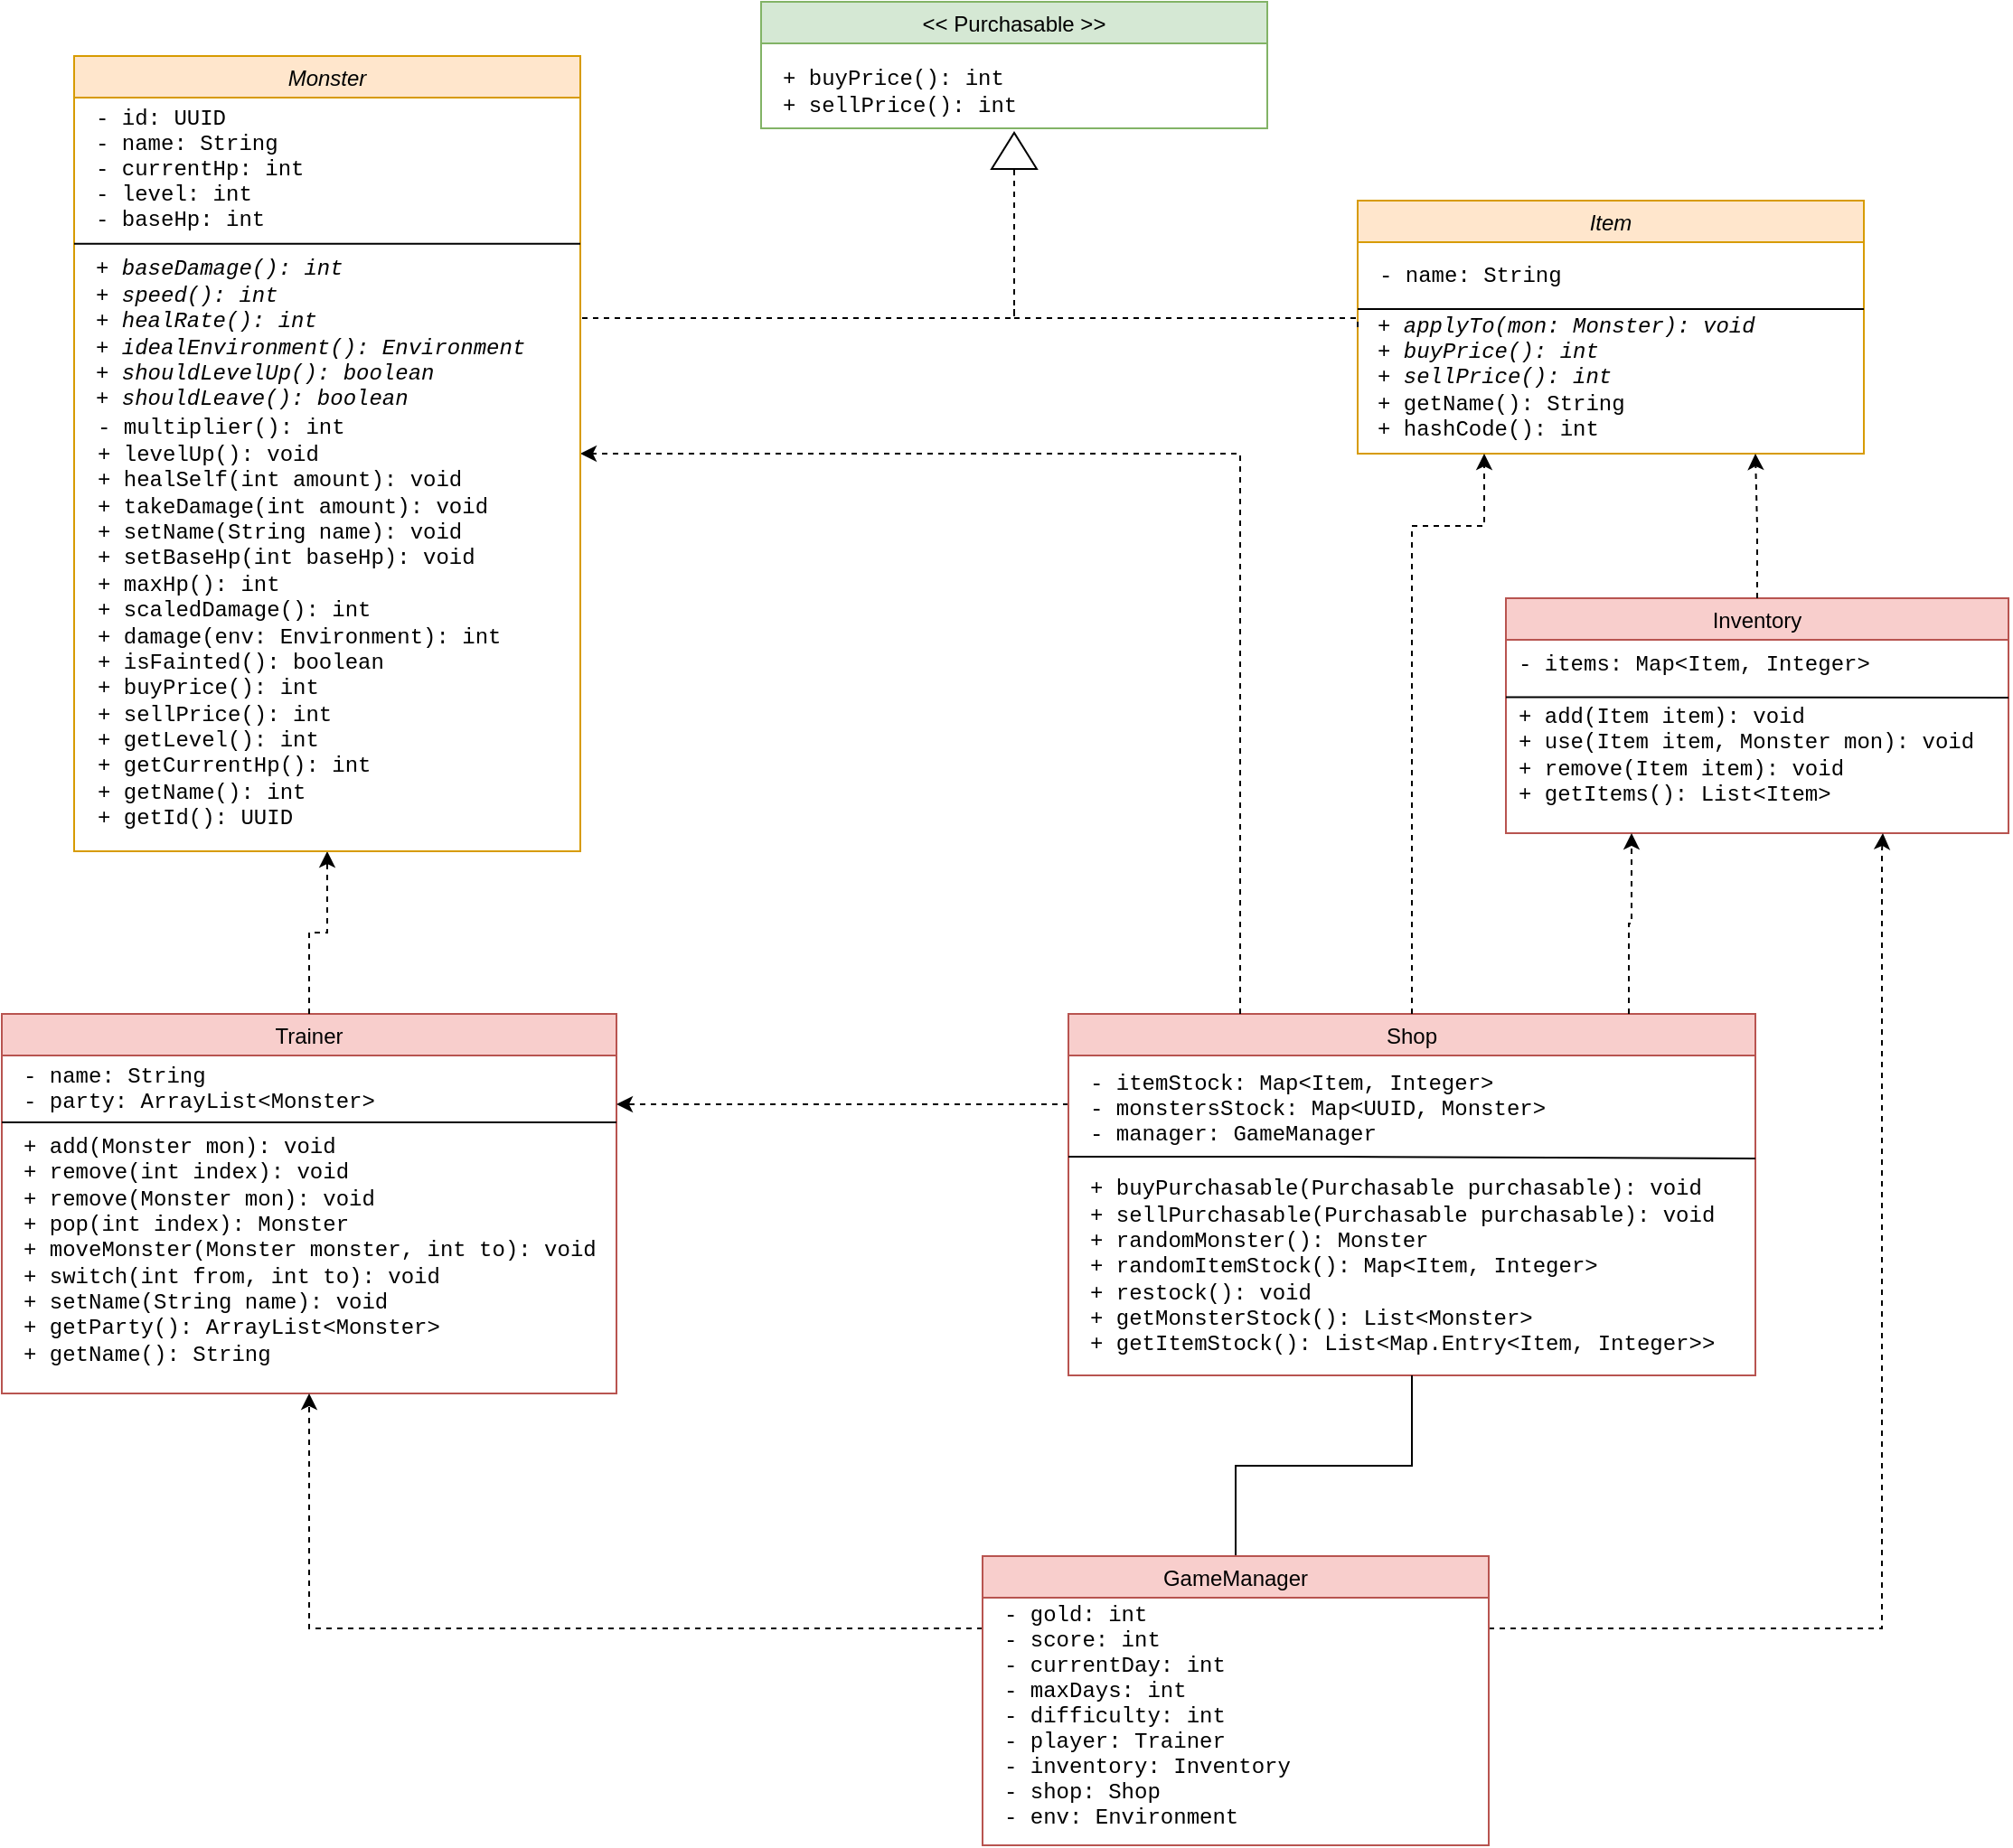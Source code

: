 <mxfile version="17.2.4" type="device"><diagram id="pFSYUsDLJ4QnkjCIc38w" name="Page-1"><mxGraphModel dx="1702" dy="1168" grid="1" gridSize="10" guides="1" tooltips="1" connect="1" arrows="1" fold="1" page="1" pageScale="1" pageWidth="850" pageHeight="1100" background="#FFFFFF" math="0" shadow="0"><root><mxCell id="0"/><mxCell id="1" parent="0"/><mxCell id="HQpbe6BVlYGjpsLL3_IX-9" value="Item" style="swimlane;fontStyle=2;fillColor=#ffe6cc;strokeColor=#d79b00;" parent="1" vertex="1"><mxGeometry x="790" y="170" width="280" height="140" as="geometry"/></mxCell><mxCell id="HQpbe6BVlYGjpsLL3_IX-10" value="- name: String" style="text;strokeColor=none;fillColor=none;align=left;verticalAlign=middle;rounded=0;fontFamily=Courier New;" parent="HQpbe6BVlYGjpsLL3_IX-9" vertex="1"><mxGeometry x="10" y="30" width="130" height="20" as="geometry"/></mxCell><mxCell id="HQpbe6BVlYGjpsLL3_IX-11" value="&lt;i&gt;+ applyTo(mon: Monster): void&lt;br&gt;&lt;/i&gt;&lt;div&gt;&lt;i&gt;+ buyPrice(): int&lt;/i&gt;&lt;/div&gt;&lt;div&gt;&lt;i&gt;+ sellPrice(): int&lt;/i&gt;&lt;/div&gt;&lt;div&gt;+ getName(): String&lt;/div&gt;&lt;div&gt;+ hashCode(): int&lt;/div&gt;" style="text;strokeColor=none;fillColor=none;align=left;verticalAlign=middle;rounded=0;fontFamily=Courier New;html=1;" parent="HQpbe6BVlYGjpsLL3_IX-9" vertex="1"><mxGeometry x="9" y="68" width="250" height="60" as="geometry"/></mxCell><mxCell id="HQpbe6BVlYGjpsLL3_IX-13" value="" style="endArrow=none;html=1;rounded=0;fontFamily=Courier New;" parent="HQpbe6BVlYGjpsLL3_IX-9" edge="1"><mxGeometry width="50" height="50" relative="1" as="geometry"><mxPoint y="60" as="sourcePoint"/><mxPoint x="280" y="60" as="targetPoint"/></mxGeometry></mxCell><mxCell id="HQpbe6BVlYGjpsLL3_IX-15" value="&lt;&lt; Purchasable &gt;&gt;" style="swimlane;fontStyle=0;fillColor=#d5e8d4;strokeColor=#82b366;" parent="1" vertex="1"><mxGeometry x="460" y="60" width="280" height="70" as="geometry"/></mxCell><mxCell id="HQpbe6BVlYGjpsLL3_IX-17" value="&lt;span&gt;+ buyPrice(): int&lt;/span&gt;&lt;br&gt;&lt;div&gt;&lt;span&gt;+ sellPrice(): int&lt;/span&gt;&lt;/div&gt;" style="text;strokeColor=none;fillColor=none;align=left;verticalAlign=middle;rounded=0;fontFamily=Courier New;html=1;fontStyle=0" parent="HQpbe6BVlYGjpsLL3_IX-15" vertex="1"><mxGeometry x="10" y="30" width="250" height="40" as="geometry"/></mxCell><mxCell id="HQpbe6BVlYGjpsLL3_IX-20" value="" style="endArrow=none;dashed=1;html=1;rounded=0;fontFamily=Courier New;exitX=1;exitY=0.25;exitDx=0;exitDy=0;edgeStyle=orthogonalEdgeStyle;" parent="1" source="HQpbe6BVlYGjpsLL3_IX-2" target="HQpbe6BVlYGjpsLL3_IX-22" edge="1"><mxGeometry width="50" height="50" relative="1" as="geometry"><mxPoint x="320" y="200" as="sourcePoint"/><mxPoint x="600" y="160" as="targetPoint"/><Array as="points"><mxPoint x="600" y="235"/></Array></mxGeometry></mxCell><mxCell id="HQpbe6BVlYGjpsLL3_IX-21" value="" style="endArrow=none;dashed=1;html=1;rounded=0;fontFamily=Courier New;exitX=0;exitY=0.5;exitDx=0;exitDy=0;edgeStyle=orthogonalEdgeStyle;" parent="1" source="HQpbe6BVlYGjpsLL3_IX-9" edge="1"><mxGeometry width="50" height="50" relative="1" as="geometry"><mxPoint x="240" y="290" as="sourcePoint"/><mxPoint x="600" y="230" as="targetPoint"/><Array as="points"><mxPoint x="790" y="235"/><mxPoint x="600" y="235"/></Array></mxGeometry></mxCell><mxCell id="HQpbe6BVlYGjpsLL3_IX-22" value="" style="triangle;whiteSpace=wrap;html=1;fontFamily=Courier New;rotation=-90;" parent="1" vertex="1"><mxGeometry x="590" y="130" width="20" height="25" as="geometry"/></mxCell><mxCell id="2OOPUxPIZDcGYrTRLURp-1" value="Trainer" style="swimlane;fontStyle=0;fillColor=#f8cecc;strokeColor=#b85450;startSize=23;" parent="1" vertex="1"><mxGeometry x="40" y="620" width="340" height="210" as="geometry"/></mxCell><mxCell id="2OOPUxPIZDcGYrTRLURp-2" value="- name: String&#10;- party: ArrayList&lt;Monster&gt;" style="text;strokeColor=none;fillColor=none;align=left;verticalAlign=middle;rounded=0;fontFamily=Courier New;" parent="2OOPUxPIZDcGYrTRLURp-1" vertex="1"><mxGeometry x="10" y="20" width="130" height="40" as="geometry"/></mxCell><mxCell id="2OOPUxPIZDcGYrTRLURp-4" value="&lt;div&gt;+ add(Monster mon): void&lt;/div&gt;&lt;div&gt;+ remove(int index): void&lt;/div&gt;&lt;div&gt;+ remove(Monster mon): void&lt;/div&gt;&lt;div&gt;+ pop(int index): Monster&lt;/div&gt;&lt;div&gt;+ moveMonster(Monster monster, int to): void&lt;/div&gt;&lt;div&gt;+ switch(int from, int to): void&lt;/div&gt;&lt;div&gt;+ setName(String name): void&lt;/div&gt;&lt;div&gt;+ getParty(): ArrayList&amp;lt;Monster&amp;gt;&lt;/div&gt;&lt;div&gt;+ getName(): String&lt;/div&gt;" style="text;strokeColor=none;fillColor=none;align=left;verticalAlign=middle;rounded=0;fontFamily=Courier New;html=1;" parent="2OOPUxPIZDcGYrTRLURp-1" vertex="1"><mxGeometry x="10" y="81" width="250" height="100" as="geometry"/></mxCell><mxCell id="2OOPUxPIZDcGYrTRLURp-5" value="" style="endArrow=none;html=1;rounded=0;fontFamily=Courier New;" parent="2OOPUxPIZDcGYrTRLURp-1" edge="1"><mxGeometry width="50" height="50" relative="1" as="geometry"><mxPoint y="60" as="sourcePoint"/><mxPoint x="340" y="60" as="targetPoint"/><Array as="points"><mxPoint x="150" y="60"/></Array></mxGeometry></mxCell><mxCell id="2OOPUxPIZDcGYrTRLURp-6" value="" style="endArrow=classic;dashed=1;html=1;rounded=0;entryX=0.5;entryY=1;entryDx=0;entryDy=0;strokeColor=default;startArrow=none;startFill=0;endFill=1;exitX=0.5;exitY=0;exitDx=0;exitDy=0;edgeStyle=orthogonalEdgeStyle;" parent="1" source="2OOPUxPIZDcGYrTRLURp-1" target="HQpbe6BVlYGjpsLL3_IX-2" edge="1"><mxGeometry width="50" height="50" relative="1" as="geometry"><mxPoint x="480" y="540" as="sourcePoint"/><mxPoint x="500" y="410" as="targetPoint"/></mxGeometry></mxCell><mxCell id="2OOPUxPIZDcGYrTRLURp-7" value="Inventory" style="swimlane;fontStyle=0;fillColor=#f8cecc;strokeColor=#b85450;startSize=23;" parent="1" vertex="1"><mxGeometry x="872" y="390" width="278" height="130" as="geometry"/></mxCell><mxCell id="2OOPUxPIZDcGYrTRLURp-23" value="- items: Map&lt;Item, Integer&gt;" style="text;strokeColor=none;fillColor=none;align=left;verticalAlign=middle;rounded=0;fontFamily=Courier New;" parent="2OOPUxPIZDcGYrTRLURp-7" vertex="1"><mxGeometry x="5" y="20" width="130" height="30" as="geometry"/></mxCell><mxCell id="2OOPUxPIZDcGYrTRLURp-24" value="&lt;div&gt;+ add(Item item): void&lt;/div&gt;&lt;div&gt;+ use(Item item, Monster mon): void&lt;/div&gt;&lt;div&gt;+ remove(Item item): void&lt;/div&gt;&lt;div&gt;+ getItems(): List&amp;lt;Item&amp;gt;&lt;/div&gt;" style="text;strokeColor=none;fillColor=none;align=left;verticalAlign=middle;rounded=0;fontFamily=Courier New;html=1;" parent="2OOPUxPIZDcGYrTRLURp-7" vertex="1"><mxGeometry x="5" y="67" width="250" height="40" as="geometry"/></mxCell><mxCell id="2OOPUxPIZDcGYrTRLURp-27" value="" style="endArrow=none;html=1;rounded=0;fontFamily=Courier New;" parent="2OOPUxPIZDcGYrTRLURp-7" edge="1"><mxGeometry width="50" height="50" relative="1" as="geometry"><mxPoint y="54.71" as="sourcePoint"/><mxPoint x="278" y="55" as="targetPoint"/></mxGeometry></mxCell><mxCell id="2OOPUxPIZDcGYrTRLURp-11" value="" style="endArrow=classic;dashed=1;html=1;rounded=0;strokeColor=default;endFill=1;edgeStyle=orthogonalEdgeStyle;" parent="1" source="2OOPUxPIZDcGYrTRLURp-7" edge="1"><mxGeometry width="50" height="50" relative="1" as="geometry"><mxPoint x="360" y="480" as="sourcePoint"/><mxPoint x="1010" y="310" as="targetPoint"/></mxGeometry></mxCell><mxCell id="SiS5VSposjRIpW0yCWw8-3" style="edgeStyle=orthogonalEdgeStyle;rounded=0;orthogonalLoop=1;jettySize=auto;html=1;exitX=0;exitY=0.25;exitDx=0;exitDy=0;dashed=1;" edge="1" parent="1" source="2OOPUxPIZDcGYrTRLURp-12"><mxGeometry relative="1" as="geometry"><mxPoint x="380" y="670" as="targetPoint"/></mxGeometry></mxCell><mxCell id="2OOPUxPIZDcGYrTRLURp-12" value="Shop" style="swimlane;fontStyle=0;fillColor=#f8cecc;strokeColor=#b85450;startSize=23;" parent="1" vertex="1"><mxGeometry x="630" y="620" width="380" height="200" as="geometry"/></mxCell><mxCell id="2OOPUxPIZDcGYrTRLURp-13" value="- itemStock: Map&lt;Item, Integer&gt;&#10;- monstersStock: Map&lt;UUID, Monster&gt;&#10;- manager: GameManager " style="text;strokeColor=none;fillColor=none;align=left;verticalAlign=middle;rounded=0;fontFamily=Courier New;" parent="2OOPUxPIZDcGYrTRLURp-12" vertex="1"><mxGeometry x="10" y="31" width="130" height="40" as="geometry"/></mxCell><mxCell id="2OOPUxPIZDcGYrTRLURp-14" value="&lt;div&gt;&lt;span&gt;+ buyPurchasable(Purchasable purchasable): void&lt;/span&gt;&lt;/div&gt;&lt;div&gt;+ sellPurchasable(Purchasable purchasable): void&lt;/div&gt;&lt;div&gt;+ randomMonster(): Monster&lt;/div&gt;&lt;div&gt;+ randomItemStock(): Map&amp;lt;Item, Integer&amp;gt;&lt;/div&gt;+ restock(): void&lt;br&gt;+ getMonsterStock(): List&amp;lt;Monster&amp;gt;&lt;br&gt;+ getItemStock(): List&amp;lt;Map.Entry&amp;lt;Item, Integer&amp;gt;&amp;gt;" style="text;strokeColor=none;fillColor=none;align=left;verticalAlign=middle;rounded=0;fontFamily=Courier New;html=1;" parent="2OOPUxPIZDcGYrTRLURp-12" vertex="1"><mxGeometry x="10" y="80" width="460" height="120" as="geometry"/></mxCell><mxCell id="2OOPUxPIZDcGYrTRLURp-15" value="" style="endArrow=none;html=1;rounded=0;fontFamily=Courier New;" parent="2OOPUxPIZDcGYrTRLURp-12" edge="1"><mxGeometry width="50" height="50" relative="1" as="geometry"><mxPoint y="79" as="sourcePoint"/><mxPoint x="380" y="80" as="targetPoint"/><Array as="points"><mxPoint x="150" y="79"/></Array></mxGeometry></mxCell><mxCell id="2OOPUxPIZDcGYrTRLURp-17" value="" style="endArrow=classic;dashed=1;html=1;rounded=0;strokeColor=default;endFill=1;entryX=0.25;entryY=1;entryDx=0;entryDy=0;edgeStyle=orthogonalEdgeStyle;" parent="1" source="2OOPUxPIZDcGYrTRLURp-12" target="2OOPUxPIZDcGYrTRLURp-7" edge="1"><mxGeometry width="50" height="50" relative="1" as="geometry"><mxPoint x="950" y="617" as="sourcePoint"/><mxPoint x="600" y="510" as="targetPoint"/><Array as="points"><mxPoint x="940" y="570"/><mxPoint x="942" y="570"/></Array></mxGeometry></mxCell><mxCell id="2OOPUxPIZDcGYrTRLURp-18" value="" style="endArrow=classic;dashed=1;html=1;rounded=0;strokeColor=default;endFill=1;exitX=0.5;exitY=0;exitDx=0;exitDy=0;entryX=0.25;entryY=1;entryDx=0;entryDy=0;edgeStyle=orthogonalEdgeStyle;" parent="1" source="2OOPUxPIZDcGYrTRLURp-12" target="HQpbe6BVlYGjpsLL3_IX-9" edge="1"><mxGeometry width="50" height="50" relative="1" as="geometry"><mxPoint x="740.0" y="689.6" as="sourcePoint"/><mxPoint x="720" y="400" as="targetPoint"/><Array as="points"><mxPoint x="820" y="350"/><mxPoint x="860" y="350"/></Array></mxGeometry></mxCell><mxCell id="2OOPUxPIZDcGYrTRLURp-19" value="" style="endArrow=classic;dashed=1;html=1;rounded=0;strokeColor=default;endFill=1;exitX=0.25;exitY=0;exitDx=0;exitDy=0;entryX=1;entryY=0.5;entryDx=0;entryDy=0;edgeStyle=orthogonalEdgeStyle;" parent="1" source="2OOPUxPIZDcGYrTRLURp-12" target="HQpbe6BVlYGjpsLL3_IX-2" edge="1"><mxGeometry width="50" height="50" relative="1" as="geometry"><mxPoint x="538.985" y="690" as="sourcePoint"/><mxPoint x="320" y="400.2" as="targetPoint"/><Array as="points"><mxPoint x="725" y="310"/></Array></mxGeometry></mxCell><mxCell id="HQpbe6BVlYGjpsLL3_IX-2" value="Monster" style="swimlane;fontStyle=2;fillColor=#ffe6cc;strokeColor=#d79b00;" parent="1" vertex="1"><mxGeometry x="80" y="90" width="280" height="440" as="geometry"/></mxCell><mxCell id="HQpbe6BVlYGjpsLL3_IX-4" value="- id: UUID&#10;- name: String&#10;- currentHp: int&#10;- level: int&#10;- baseHp: int   " style="text;strokeColor=none;fillColor=none;align=left;verticalAlign=middle;rounded=0;fontFamily=Courier New;" parent="HQpbe6BVlYGjpsLL3_IX-2" vertex="1"><mxGeometry x="10" y="31" width="130" height="60" as="geometry"/></mxCell><mxCell id="HQpbe6BVlYGjpsLL3_IX-7" value="&lt;i&gt;+ baseDamage(): int&lt;br&gt;+ speed(): int&lt;br&gt;+ healRate(): int&lt;br&gt;+ idealEnvironment(): Environment&lt;br&gt;+ shouldLevelUp(): boolean&lt;br&gt;+ shouldLeave(): boolean&lt;/i&gt;" style="text;strokeColor=none;fillColor=none;align=left;verticalAlign=middle;rounded=0;fontFamily=Courier New;html=1;" parent="HQpbe6BVlYGjpsLL3_IX-2" vertex="1"><mxGeometry x="10" y="99" width="250" height="110" as="geometry"/></mxCell><mxCell id="HQpbe6BVlYGjpsLL3_IX-8" value="&lt;div&gt;- multiplier(): int&lt;/div&gt;&lt;div&gt;+ levelUp(): void&lt;/div&gt;&lt;div&gt;+ healSelf(int amount): void&lt;/div&gt;&lt;div&gt;+ takeDamage(int amount): void&lt;/div&gt;&lt;div&gt;+ setName(String name): void&lt;/div&gt;&lt;div&gt;+ setBaseHp(int baseHp): void&lt;/div&gt;&lt;div&gt;+ maxHp(): int&lt;/div&gt;&lt;div&gt;+ scaledDamage(): int&lt;/div&gt;&lt;div&gt;+ damage(env: Environment): int&lt;/div&gt;&lt;div&gt;+ isFainted(): boolean&lt;/div&gt;&lt;div&gt;+ buyPrice(): int&lt;/div&gt;&lt;div&gt;+ sellPrice(): int&lt;/div&gt;&lt;div&gt;+ getLevel(): int&lt;/div&gt;&lt;div&gt;+ getCurrentHp(): int&lt;/div&gt;&lt;div&gt;+ getName(): int&lt;/div&gt;&lt;div&gt;+ getId(): UUID&lt;/div&gt;" style="text;strokeColor=none;fillColor=none;align=left;verticalAlign=middle;rounded=0;fontFamily=Courier New;html=1;" parent="HQpbe6BVlYGjpsLL3_IX-2" vertex="1"><mxGeometry x="11" y="197" width="250" height="234" as="geometry"/></mxCell><mxCell id="2OOPUxPIZDcGYrTRLURp-38" value="" style="endArrow=none;html=1;rounded=0;fontFamily=Courier New;" parent="HQpbe6BVlYGjpsLL3_IX-2" edge="1"><mxGeometry width="50" height="50" relative="1" as="geometry"><mxPoint y="103.82" as="sourcePoint"/><mxPoint x="280" y="103.82" as="targetPoint"/></mxGeometry></mxCell><mxCell id="2OOPUxPIZDcGYrTRLURp-34" style="edgeStyle=orthogonalEdgeStyle;rounded=0;orthogonalLoop=1;jettySize=auto;html=1;entryX=0.5;entryY=1;entryDx=0;entryDy=0;startArrow=none;startFill=0;endArrow=classic;endFill=1;strokeColor=default;dashed=1;exitX=0;exitY=0.25;exitDx=0;exitDy=0;" parent="1" source="2OOPUxPIZDcGYrTRLURp-30" target="2OOPUxPIZDcGYrTRLURp-1" edge="1"><mxGeometry relative="1" as="geometry"><Array as="points"><mxPoint x="210" y="960"/></Array></mxGeometry></mxCell><mxCell id="2OOPUxPIZDcGYrTRLURp-35" style="edgeStyle=orthogonalEdgeStyle;rounded=0;orthogonalLoop=1;jettySize=auto;html=1;exitX=1;exitY=0.25;exitDx=0;exitDy=0;entryX=0.75;entryY=1;entryDx=0;entryDy=0;dashed=1;startArrow=none;startFill=0;endArrow=classic;endFill=1;strokeColor=default;" parent="1" source="2OOPUxPIZDcGYrTRLURp-30" target="2OOPUxPIZDcGYrTRLURp-7" edge="1"><mxGeometry relative="1" as="geometry"><Array as="points"><mxPoint x="1080" y="960"/><mxPoint x="1080" y="530"/><mxPoint x="1081" y="530"/></Array></mxGeometry></mxCell><mxCell id="2OOPUxPIZDcGYrTRLURp-36" style="edgeStyle=orthogonalEdgeStyle;rounded=0;orthogonalLoop=1;jettySize=auto;html=1;entryX=0.5;entryY=1;entryDx=0;entryDy=0;startArrow=none;startFill=0;endArrow=none;endFill=0;strokeColor=default;" parent="1" source="2OOPUxPIZDcGYrTRLURp-30" target="2OOPUxPIZDcGYrTRLURp-12" edge="1"><mxGeometry relative="1" as="geometry"/></mxCell><mxCell id="2OOPUxPIZDcGYrTRLURp-30" value="GameManager" style="swimlane;fontStyle=0;fillColor=#f8cecc;strokeColor=#b85450;startSize=23;" parent="1" vertex="1"><mxGeometry x="582.5" y="920" width="280" height="160" as="geometry"/></mxCell><mxCell id="2OOPUxPIZDcGYrTRLURp-31" value="- gold: int&#10;- score: int&#10;- currentDay: int&#10;- maxDays: int&#10;- difficulty: int&#10;- player: Trainer&#10;- inventory: Inventory&#10;- shop: Shop&#10;- env: Environment" style="text;strokeColor=none;fillColor=none;align=left;verticalAlign=middle;rounded=0;fontFamily=Courier New;" parent="2OOPUxPIZDcGYrTRLURp-30" vertex="1"><mxGeometry x="10" y="32" width="130" height="110" as="geometry"/></mxCell></root></mxGraphModel></diagram></mxfile>